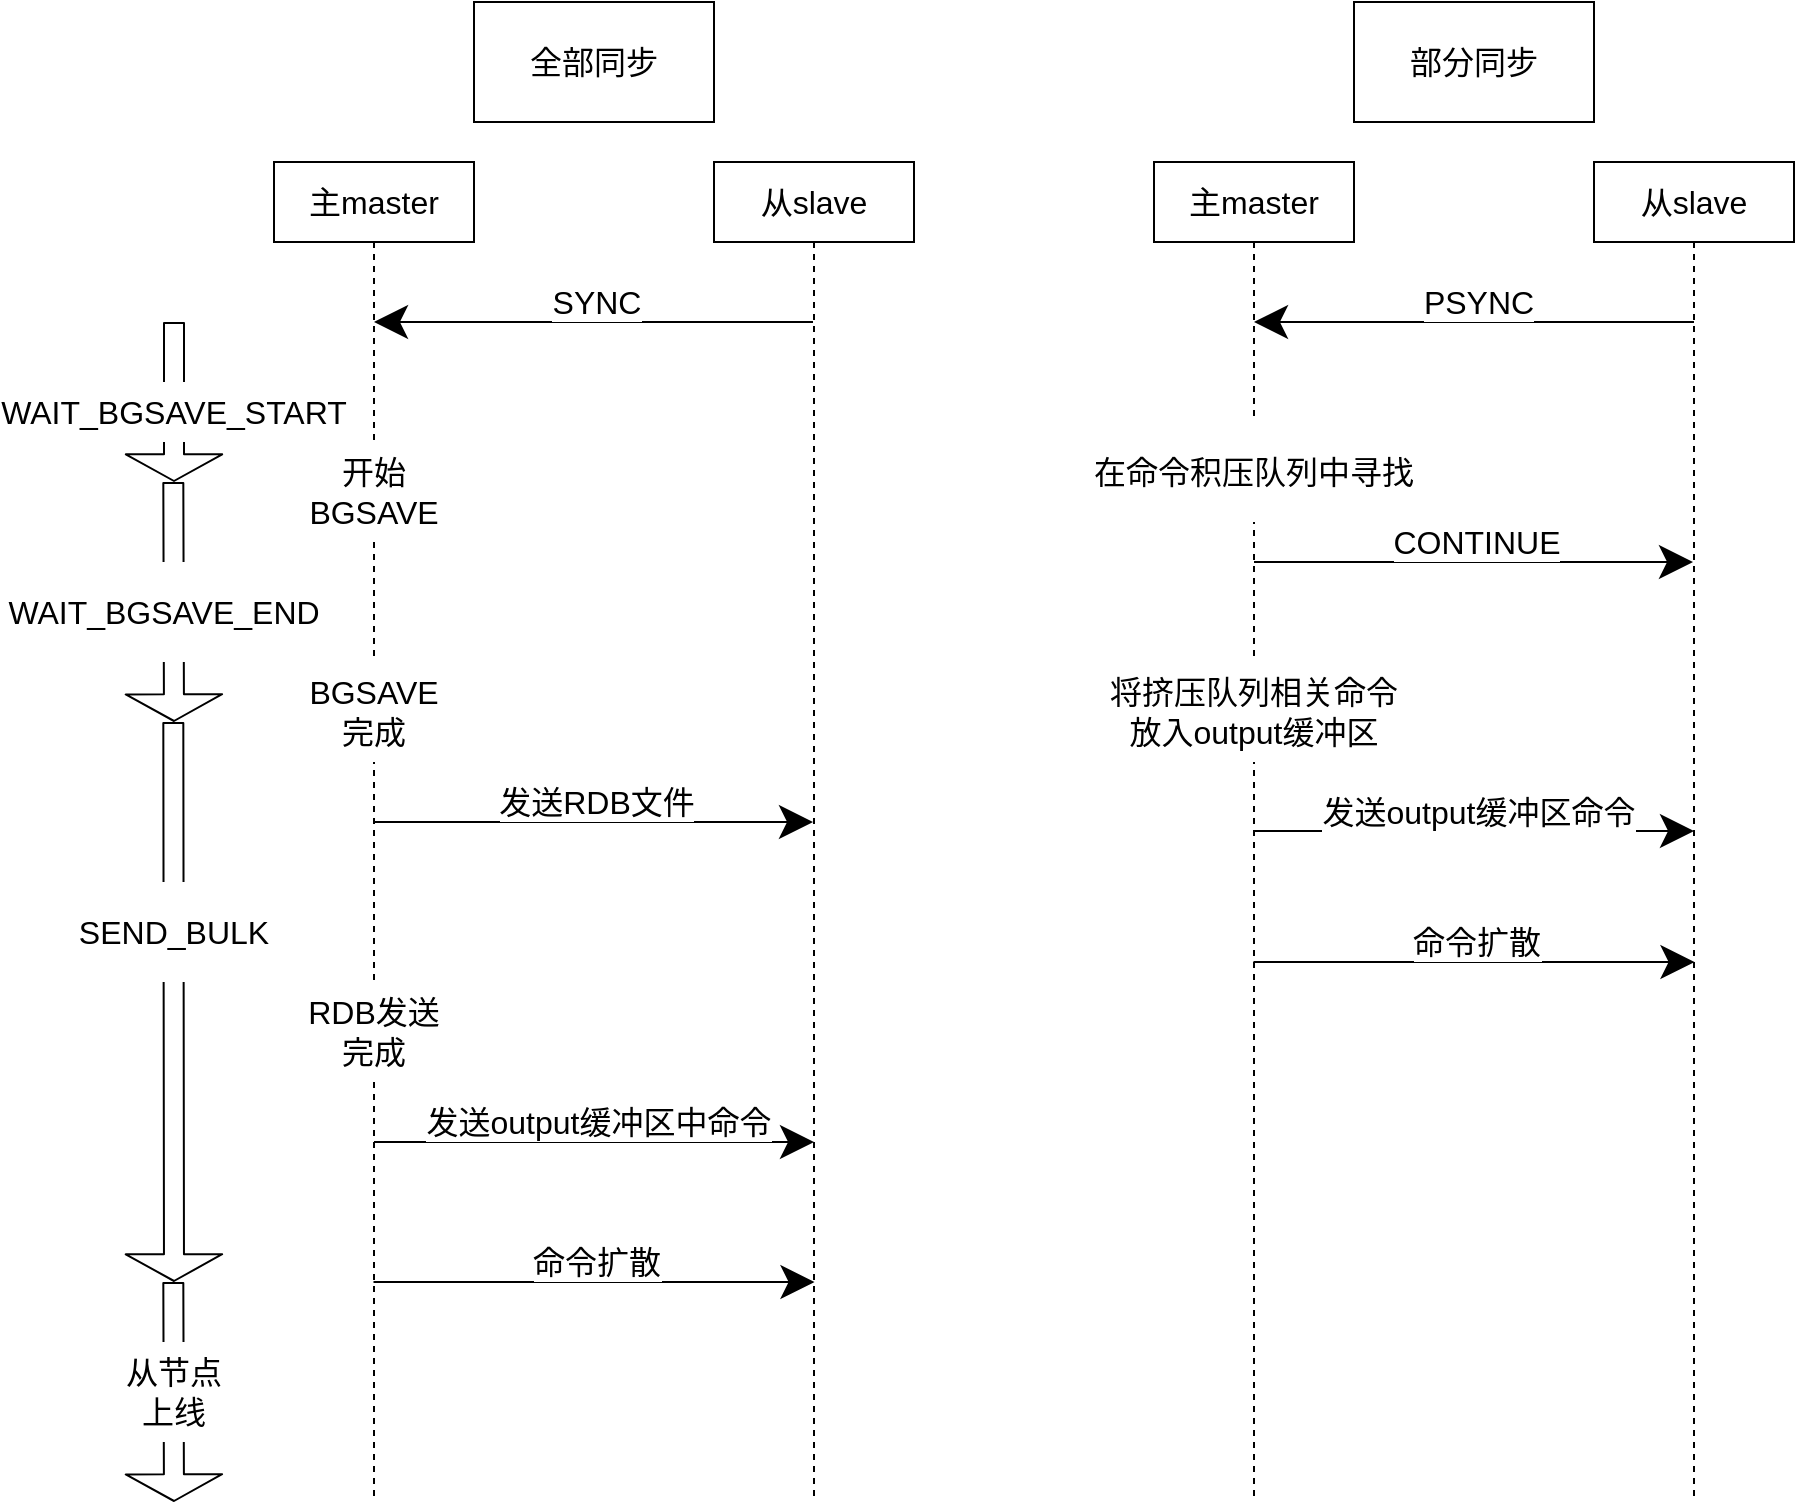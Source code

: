 <mxfile version="15.3.5" type="device"><diagram id="euch2nuZ7iPnQBojOVgl" name="第 1 页"><mxGraphModel dx="3253" dy="1392" grid="1" gridSize="10" guides="1" tooltips="1" connect="1" arrows="1" fold="1" page="1" pageScale="1" pageWidth="827" pageHeight="1169" math="0" shadow="0"><root><mxCell id="0"/><mxCell id="1" parent="0"/><mxCell id="UbpYbOWXTHeAOCQv-yHm-19" value="" style="shape=flexArrow;endArrow=none;startArrow=classic;html=1;fontSize=16;startSize=4.121;endSize=4.121;sourcePerimeterSpacing=8;targetPerimeterSpacing=8;endWidth=37.209;startWidth=37.209;endFill=0;" edge="1" parent="1"><mxGeometry width="100" height="100" relative="1" as="geometry"><mxPoint x="-30" y="910" as="sourcePoint"/><mxPoint x="-30.34" y="800" as="targetPoint"/></mxGeometry></mxCell><mxCell id="UbpYbOWXTHeAOCQv-yHm-17" value="" style="shape=flexArrow;endArrow=none;startArrow=classic;html=1;fontSize=16;startSize=4.121;endSize=4.121;sourcePerimeterSpacing=8;targetPerimeterSpacing=8;endWidth=37.209;startWidth=37.209;endFill=0;" edge="1" parent="1"><mxGeometry width="100" height="100" relative="1" as="geometry"><mxPoint x="-30" y="520" as="sourcePoint"/><mxPoint x="-30.34" y="400" as="targetPoint"/></mxGeometry></mxCell><mxCell id="UbpYbOWXTHeAOCQv-yHm-18" value="" style="shape=flexArrow;endArrow=none;startArrow=classic;html=1;fontSize=16;startSize=4.121;endSize=4.121;sourcePerimeterSpacing=8;targetPerimeterSpacing=8;endWidth=37.209;startWidth=37.209;endFill=0;" edge="1" parent="1"><mxGeometry width="100" height="100" relative="1" as="geometry"><mxPoint x="-30" y="800" as="sourcePoint"/><mxPoint x="-30.34" y="520" as="targetPoint"/></mxGeometry></mxCell><mxCell id="UbpYbOWXTHeAOCQv-yHm-16" value="" style="shape=flexArrow;endArrow=none;startArrow=classic;html=1;fontSize=16;startSize=4.121;endSize=4.121;sourcePerimeterSpacing=8;targetPerimeterSpacing=8;endWidth=37.209;startWidth=37.209;endFill=0;" edge="1" parent="1"><mxGeometry width="100" height="100" relative="1" as="geometry"><mxPoint x="-30" y="400" as="sourcePoint"/><mxPoint x="-30" y="320" as="targetPoint"/></mxGeometry></mxCell><mxCell id="UbpYbOWXTHeAOCQv-yHm-1" value="全部同步" style="rounded=0;whiteSpace=wrap;html=1;hachureGap=4;pointerEvents=0;fontSize=16;" vertex="1" parent="1"><mxGeometry x="120" y="160" width="120" height="60" as="geometry"/></mxCell><mxCell id="UbpYbOWXTHeAOCQv-yHm-2" value="部分同步" style="rounded=0;whiteSpace=wrap;html=1;hachureGap=4;pointerEvents=0;fontSize=16;" vertex="1" parent="1"><mxGeometry x="560" y="160" width="120" height="60" as="geometry"/></mxCell><mxCell id="UbpYbOWXTHeAOCQv-yHm-3" value="主master" style="shape=umlLifeline;perimeter=lifelinePerimeter;whiteSpace=wrap;html=1;container=1;collapsible=0;recursiveResize=0;outlineConnect=0;hachureGap=4;pointerEvents=0;fontSize=16;" vertex="1" parent="1"><mxGeometry x="20" y="240" width="100" height="670" as="geometry"/></mxCell><mxCell id="UbpYbOWXTHeAOCQv-yHm-6" value="开始BGSAVE" style="text;html=1;strokeColor=none;fillColor=default;align=center;verticalAlign=middle;whiteSpace=wrap;rounded=0;hachureGap=4;pointerEvents=0;fontSize=16;perimeterSpacing=5;" vertex="1" parent="UbpYbOWXTHeAOCQv-yHm-3"><mxGeometry x="10" y="140" width="80" height="50" as="geometry"/></mxCell><mxCell id="UbpYbOWXTHeAOCQv-yHm-7" value="BGSAVE完成" style="text;html=1;strokeColor=none;fillColor=default;align=center;verticalAlign=middle;whiteSpace=wrap;rounded=0;hachureGap=4;pointerEvents=0;fontSize=16;perimeterSpacing=5;" vertex="1" parent="UbpYbOWXTHeAOCQv-yHm-3"><mxGeometry x="10" y="250" width="80" height="50" as="geometry"/></mxCell><mxCell id="UbpYbOWXTHeAOCQv-yHm-9" value="RDB发送完成" style="text;html=1;strokeColor=none;fillColor=default;align=center;verticalAlign=middle;whiteSpace=wrap;rounded=0;hachureGap=4;pointerEvents=0;fontSize=16;perimeterSpacing=5;" vertex="1" parent="UbpYbOWXTHeAOCQv-yHm-3"><mxGeometry x="10" y="410" width="80" height="50" as="geometry"/></mxCell><mxCell id="UbpYbOWXTHeAOCQv-yHm-4" value="从slave" style="shape=umlLifeline;perimeter=lifelinePerimeter;whiteSpace=wrap;html=1;container=1;collapsible=0;recursiveResize=0;outlineConnect=0;hachureGap=4;pointerEvents=0;fontSize=16;" vertex="1" parent="1"><mxGeometry x="240" y="240" width="100" height="670" as="geometry"/></mxCell><mxCell id="UbpYbOWXTHeAOCQv-yHm-10" value="发送output缓冲区中命令" style="endArrow=classic;html=1;startSize=14;endSize=14;sourcePerimeterSpacing=8;targetPerimeterSpacing=8;fontSize=16;" edge="1" parent="UbpYbOWXTHeAOCQv-yHm-4" source="UbpYbOWXTHeAOCQv-yHm-3"><mxGeometry x="0.004" y="10" width="50" height="50" relative="1" as="geometry"><mxPoint x="-160" y="490" as="sourcePoint"/><mxPoint x="50" y="490" as="targetPoint"/><Array as="points"><mxPoint x="-29.5" y="490"/></Array><mxPoint x="1" as="offset"/></mxGeometry></mxCell><mxCell id="UbpYbOWXTHeAOCQv-yHm-5" value="SYNC" style="endArrow=classic;html=1;startSize=14;endSize=14;sourcePerimeterSpacing=8;targetPerimeterSpacing=8;fontSize=16;" edge="1" parent="1" source="UbpYbOWXTHeAOCQv-yHm-4" target="UbpYbOWXTHeAOCQv-yHm-3"><mxGeometry x="-0.004" y="-10" width="50" height="50" relative="1" as="geometry"><mxPoint x="130" y="390" as="sourcePoint"/><mxPoint x="180" y="340" as="targetPoint"/><Array as="points"><mxPoint x="170" y="320"/></Array><mxPoint x="1" as="offset"/></mxGeometry></mxCell><mxCell id="UbpYbOWXTHeAOCQv-yHm-8" value="发送RDB文件" style="endArrow=classic;html=1;startSize=14;endSize=14;sourcePerimeterSpacing=8;targetPerimeterSpacing=8;fontSize=16;" edge="1" parent="1" source="UbpYbOWXTHeAOCQv-yHm-3" target="UbpYbOWXTHeAOCQv-yHm-4"><mxGeometry x="0.004" y="10" width="50" height="50" relative="1" as="geometry"><mxPoint x="330" y="630" as="sourcePoint"/><mxPoint x="110" y="630" as="targetPoint"/><Array as="points"><mxPoint x="200" y="570"/></Array><mxPoint x="1" as="offset"/></mxGeometry></mxCell><mxCell id="UbpYbOWXTHeAOCQv-yHm-11" value="命令扩散" style="endArrow=classic;html=1;startSize=14;endSize=14;sourcePerimeterSpacing=8;targetPerimeterSpacing=8;fontSize=16;" edge="1" parent="1"><mxGeometry x="0.004" y="10" width="50" height="50" relative="1" as="geometry"><mxPoint x="69.75" y="800" as="sourcePoint"/><mxPoint x="290.25" y="800" as="targetPoint"/><Array as="points"><mxPoint x="210.75" y="800"/></Array><mxPoint x="1" as="offset"/></mxGeometry></mxCell><mxCell id="UbpYbOWXTHeAOCQv-yHm-12" value="从节点&lt;br&gt;上线" style="text;html=1;strokeColor=none;fillColor=default;align=center;verticalAlign=middle;whiteSpace=wrap;rounded=0;hachureGap=4;pointerEvents=0;fontSize=16;perimeterSpacing=5;" vertex="1" parent="1"><mxGeometry x="-70" y="830" width="80" height="50" as="geometry"/></mxCell><mxCell id="UbpYbOWXTHeAOCQv-yHm-13" value="SEND_BULK" style="text;html=1;strokeColor=none;fillColor=default;align=center;verticalAlign=middle;whiteSpace=wrap;rounded=0;hachureGap=4;pointerEvents=0;fontSize=16;perimeterSpacing=5;" vertex="1" parent="1"><mxGeometry x="-85" y="600" width="110" height="50" as="geometry"/></mxCell><mxCell id="UbpYbOWXTHeAOCQv-yHm-14" value="WAIT_BGSAVE_END" style="text;html=1;strokeColor=none;fillColor=default;align=center;verticalAlign=middle;whiteSpace=wrap;rounded=0;hachureGap=4;pointerEvents=0;fontSize=16;perimeterSpacing=5;" vertex="1" parent="1"><mxGeometry x="-90" y="440" width="110" height="50" as="geometry"/></mxCell><mxCell id="UbpYbOWXTHeAOCQv-yHm-15" value="WAIT_BGSAVE_START" style="text;html=1;strokeColor=none;fillColor=default;align=center;verticalAlign=middle;whiteSpace=wrap;rounded=0;hachureGap=4;pointerEvents=0;fontSize=16;perimeterSpacing=5;" vertex="1" parent="1"><mxGeometry x="-85" y="350" width="110" height="30" as="geometry"/></mxCell><mxCell id="UbpYbOWXTHeAOCQv-yHm-37" value="主master" style="shape=umlLifeline;perimeter=lifelinePerimeter;whiteSpace=wrap;html=1;container=1;collapsible=0;recursiveResize=0;outlineConnect=0;hachureGap=4;pointerEvents=0;fontSize=16;" vertex="1" parent="1"><mxGeometry x="460" y="240" width="100" height="670" as="geometry"/></mxCell><mxCell id="UbpYbOWXTHeAOCQv-yHm-38" value="在命令积压队列中寻找" style="text;html=1;strokeColor=none;fillColor=default;align=center;verticalAlign=middle;whiteSpace=wrap;rounded=0;hachureGap=4;pointerEvents=0;fontSize=16;perimeterSpacing=5;" vertex="1" parent="UbpYbOWXTHeAOCQv-yHm-37"><mxGeometry x="-40" y="130" width="180" height="50" as="geometry"/></mxCell><mxCell id="UbpYbOWXTHeAOCQv-yHm-39" value="将挤压队列相关命令放入output缓冲区" style="text;html=1;strokeColor=none;fillColor=default;align=center;verticalAlign=middle;whiteSpace=wrap;rounded=0;hachureGap=4;pointerEvents=0;fontSize=16;perimeterSpacing=5;" vertex="1" parent="UbpYbOWXTHeAOCQv-yHm-37"><mxGeometry x="-30" y="250" width="160" height="50" as="geometry"/></mxCell><mxCell id="UbpYbOWXTHeAOCQv-yHm-41" value="从slave" style="shape=umlLifeline;perimeter=lifelinePerimeter;whiteSpace=wrap;html=1;container=1;collapsible=0;recursiveResize=0;outlineConnect=0;hachureGap=4;pointerEvents=0;fontSize=16;" vertex="1" parent="1"><mxGeometry x="680" y="240" width="100" height="670" as="geometry"/></mxCell><mxCell id="UbpYbOWXTHeAOCQv-yHm-43" value="PSYNC" style="endArrow=classic;html=1;startSize=14;endSize=14;sourcePerimeterSpacing=8;targetPerimeterSpacing=8;fontSize=16;" edge="1" parent="1"><mxGeometry x="-0.004" y="-10" width="50" height="50" relative="1" as="geometry"><mxPoint x="730" y="320" as="sourcePoint"/><mxPoint x="510" y="320" as="targetPoint"/><Array as="points"><mxPoint x="610.5" y="320"/></Array><mxPoint x="1" as="offset"/></mxGeometry></mxCell><mxCell id="UbpYbOWXTHeAOCQv-yHm-42" value="CONTINUE" style="endArrow=classic;html=1;startSize=14;endSize=14;sourcePerimeterSpacing=8;targetPerimeterSpacing=8;fontSize=16;" edge="1" parent="1" source="UbpYbOWXTHeAOCQv-yHm-37" target="UbpYbOWXTHeAOCQv-yHm-41"><mxGeometry x="0.004" y="10" width="50" height="50" relative="1" as="geometry"><mxPoint x="520" y="730" as="sourcePoint"/><mxPoint x="730" y="730" as="targetPoint"/><Array as="points"><mxPoint x="640" y="440"/></Array><mxPoint x="1" as="offset"/></mxGeometry></mxCell><mxCell id="UbpYbOWXTHeAOCQv-yHm-44" value="发送output缓冲区命令" style="endArrow=classic;html=1;startSize=14;endSize=14;sourcePerimeterSpacing=8;targetPerimeterSpacing=8;fontSize=16;" edge="1" parent="1"><mxGeometry x="0.004" y="10" width="50" height="50" relative="1" as="geometry"><mxPoint x="510" y="574.5" as="sourcePoint"/><mxPoint x="730" y="574.5" as="targetPoint"/><Array as="points"><mxPoint x="640.5" y="574.5"/></Array><mxPoint x="1" as="offset"/></mxGeometry></mxCell><mxCell id="UbpYbOWXTHeAOCQv-yHm-45" value="命令扩散" style="endArrow=classic;html=1;startSize=14;endSize=14;sourcePerimeterSpacing=8;targetPerimeterSpacing=8;fontSize=16;" edge="1" parent="1"><mxGeometry x="0.004" y="10" width="50" height="50" relative="1" as="geometry"><mxPoint x="509.75" y="640" as="sourcePoint"/><mxPoint x="730.25" y="640" as="targetPoint"/><Array as="points"><mxPoint x="650.75" y="640"/></Array><mxPoint x="1" as="offset"/></mxGeometry></mxCell></root></mxGraphModel></diagram></mxfile>